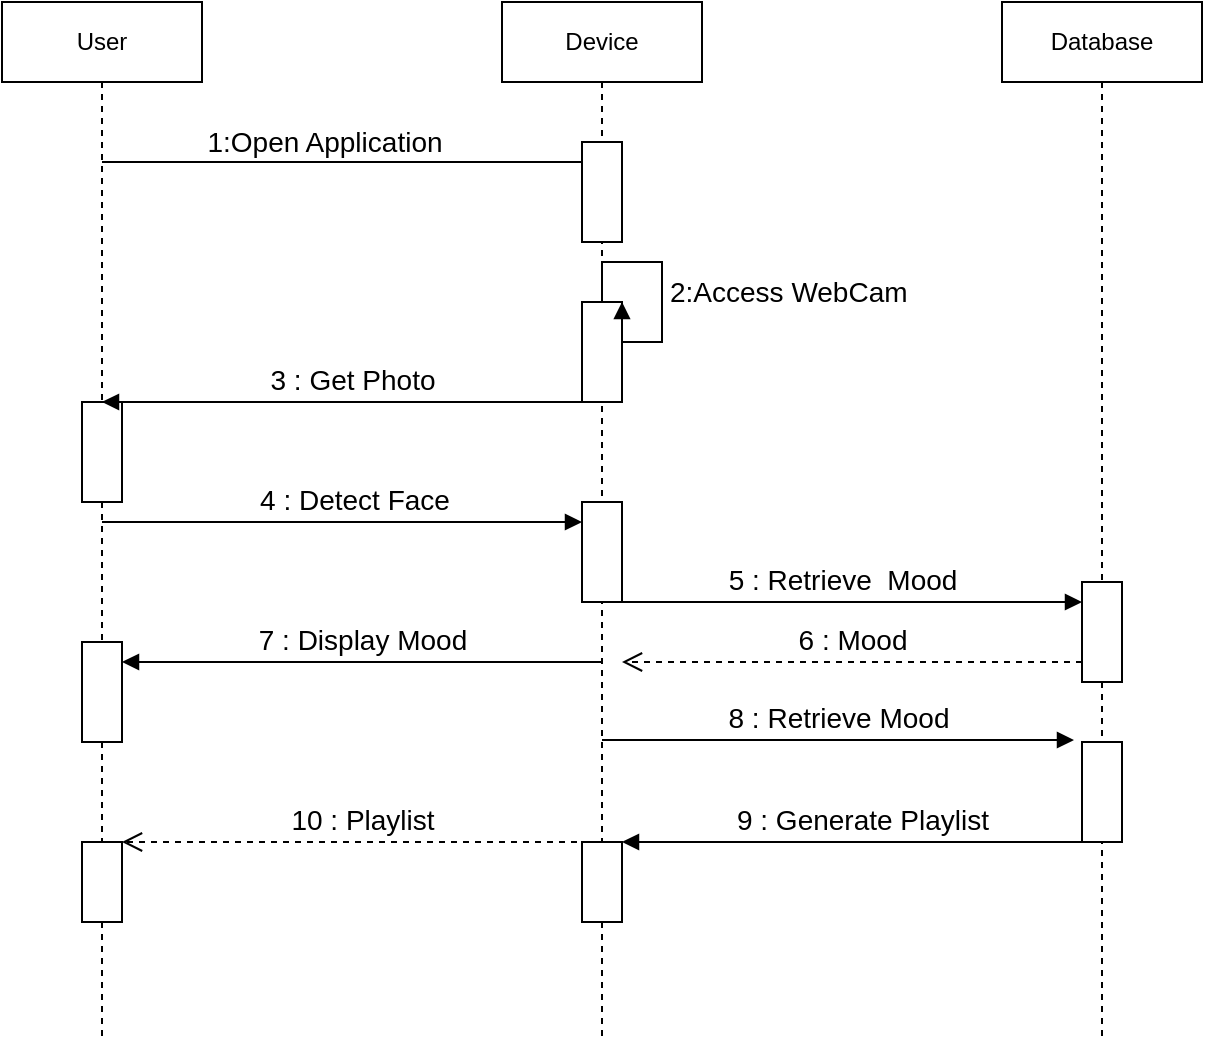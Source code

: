 <mxfile version="15.2.7" type="github">
  <diagram id="mHaFDvIf69IDbu5H4AM7" name="Page-1">
    <mxGraphModel dx="1102" dy="522" grid="1" gridSize="10" guides="1" tooltips="1" connect="1" arrows="1" fold="1" page="1" pageScale="1" pageWidth="850" pageHeight="1100" math="0" shadow="0">
      <root>
        <mxCell id="0" />
        <mxCell id="1" parent="0" />
        <mxCell id="Erq4Kn2jwzcBTeVYQUEs-11" value="" style="html=1;verticalAlign=bottom;labelBackgroundColor=none;endArrow=block;endFill=1;" parent="1" source="Erq4Kn2jwzcBTeVYQUEs-14" target="Erq4Kn2jwzcBTeVYQUEs-13" edge="1">
          <mxGeometry width="160" relative="1" as="geometry">
            <mxPoint x="150" y="160" as="sourcePoint" />
            <mxPoint x="390" y="170" as="targetPoint" />
            <Array as="points">
              <mxPoint x="370" y="160" />
            </Array>
          </mxGeometry>
        </mxCell>
        <mxCell id="Erq4Kn2jwzcBTeVYQUEs-15" value="&lt;font style=&quot;font-size: 14px&quot;&gt;1:Open Application&lt;/font&gt;" style="edgeLabel;html=1;align=center;verticalAlign=middle;resizable=0;points=[];" parent="Erq4Kn2jwzcBTeVYQUEs-11" vertex="1" connectable="0">
          <mxGeometry x="-0.276" y="1" relative="1" as="geometry">
            <mxPoint x="20" y="-9" as="offset" />
          </mxGeometry>
        </mxCell>
        <mxCell id="Erq4Kn2jwzcBTeVYQUEs-13" value="Device" style="shape=umlLifeline;perimeter=lifelinePerimeter;whiteSpace=wrap;html=1;container=1;collapsible=0;recursiveResize=0;outlineConnect=0;" parent="1" vertex="1">
          <mxGeometry x="340" y="80" width="100" height="520" as="geometry" />
        </mxCell>
        <mxCell id="Erq4Kn2jwzcBTeVYQUEs-16" value="" style="html=1;points=[];perimeter=orthogonalPerimeter;" parent="Erq4Kn2jwzcBTeVYQUEs-13" vertex="1">
          <mxGeometry x="40" y="70" width="20" height="50" as="geometry" />
        </mxCell>
        <mxCell id="Erq4Kn2jwzcBTeVYQUEs-20" value="" style="html=1;points=[];perimeter=orthogonalPerimeter;" parent="Erq4Kn2jwzcBTeVYQUEs-13" vertex="1">
          <mxGeometry x="40" y="150" width="20" height="50" as="geometry" />
        </mxCell>
        <mxCell id="Erq4Kn2jwzcBTeVYQUEs-21" value="&lt;font style=&quot;font-size: 14px&quot;&gt;2:Access WebCam&lt;/font&gt;" style="edgeStyle=orthogonalEdgeStyle;html=1;align=left;spacingLeft=2;endArrow=block;rounded=0;entryX=1;entryY=0;" parent="Erq4Kn2jwzcBTeVYQUEs-13" target="Erq4Kn2jwzcBTeVYQUEs-20" edge="1">
          <mxGeometry relative="1" as="geometry">
            <mxPoint x="50" y="150" as="sourcePoint" />
            <Array as="points">
              <mxPoint x="50" y="130" />
              <mxPoint x="80" y="130" />
              <mxPoint x="80" y="170" />
            </Array>
          </mxGeometry>
        </mxCell>
        <mxCell id="n5okUxdJcMYH6oFWwPSs-4" value="" style="html=1;points=[];perimeter=orthogonalPerimeter;" vertex="1" parent="Erq4Kn2jwzcBTeVYQUEs-13">
          <mxGeometry x="40" y="250" width="20" height="50" as="geometry" />
        </mxCell>
        <mxCell id="n5okUxdJcMYH6oFWwPSs-21" value="" style="html=1;points=[];perimeter=orthogonalPerimeter;" vertex="1" parent="Erq4Kn2jwzcBTeVYQUEs-13">
          <mxGeometry x="40" y="420" width="20" height="40" as="geometry" />
        </mxCell>
        <mxCell id="Erq4Kn2jwzcBTeVYQUEs-14" value="User" style="shape=umlLifeline;perimeter=lifelinePerimeter;whiteSpace=wrap;html=1;container=1;collapsible=0;recursiveResize=0;outlineConnect=0;" parent="1" vertex="1">
          <mxGeometry x="90" y="80" width="100" height="520" as="geometry" />
        </mxCell>
        <mxCell id="n5okUxdJcMYH6oFWwPSs-1" value="" style="html=1;points=[];perimeter=orthogonalPerimeter;" vertex="1" parent="Erq4Kn2jwzcBTeVYQUEs-14">
          <mxGeometry x="40" y="200" width="20" height="50" as="geometry" />
        </mxCell>
        <mxCell id="n5okUxdJcMYH6oFWwPSs-11" value="" style="html=1;points=[];perimeter=orthogonalPerimeter;" vertex="1" parent="Erq4Kn2jwzcBTeVYQUEs-14">
          <mxGeometry x="40" y="320" width="20" height="50" as="geometry" />
        </mxCell>
        <mxCell id="n5okUxdJcMYH6oFWwPSs-24" value="" style="html=1;points=[];perimeter=orthogonalPerimeter;" vertex="1" parent="Erq4Kn2jwzcBTeVYQUEs-14">
          <mxGeometry x="40" y="420" width="20" height="40" as="geometry" />
        </mxCell>
        <mxCell id="n5okUxdJcMYH6oFWwPSs-2" value="&lt;font style=&quot;font-size: 14px&quot;&gt;3 : Get Photo&lt;/font&gt;" style="html=1;verticalAlign=bottom;endArrow=block;" edge="1" parent="1" source="Erq4Kn2jwzcBTeVYQUEs-13" target="Erq4Kn2jwzcBTeVYQUEs-14">
          <mxGeometry width="80" relative="1" as="geometry">
            <mxPoint x="260" y="290" as="sourcePoint" />
            <mxPoint x="340" y="290" as="targetPoint" />
            <Array as="points">
              <mxPoint x="290" y="280" />
            </Array>
          </mxGeometry>
        </mxCell>
        <mxCell id="n5okUxdJcMYH6oFWwPSs-3" value="&lt;font style=&quot;font-size: 14px&quot;&gt;4 : Detect Face&lt;/font&gt;" style="html=1;verticalAlign=bottom;endArrow=block;" edge="1" parent="1" source="Erq4Kn2jwzcBTeVYQUEs-14">
          <mxGeometry x="0.044" width="80" relative="1" as="geometry">
            <mxPoint x="380" y="270" as="sourcePoint" />
            <mxPoint x="380" y="340" as="targetPoint" />
            <Array as="points">
              <mxPoint x="330" y="340" />
            </Array>
            <mxPoint as="offset" />
          </mxGeometry>
        </mxCell>
        <mxCell id="n5okUxdJcMYH6oFWwPSs-5" value="Database" style="shape=umlLifeline;perimeter=lifelinePerimeter;whiteSpace=wrap;html=1;container=1;collapsible=0;recursiveResize=0;outlineConnect=0;" vertex="1" parent="1">
          <mxGeometry x="590" y="80" width="100" height="520" as="geometry" />
        </mxCell>
        <mxCell id="n5okUxdJcMYH6oFWwPSs-7" value="" style="html=1;points=[];perimeter=orthogonalPerimeter;" vertex="1" parent="n5okUxdJcMYH6oFWwPSs-5">
          <mxGeometry x="40" y="290" width="20" height="50" as="geometry" />
        </mxCell>
        <mxCell id="n5okUxdJcMYH6oFWwPSs-12" value="" style="html=1;points=[];perimeter=orthogonalPerimeter;" vertex="1" parent="n5okUxdJcMYH6oFWwPSs-5">
          <mxGeometry x="40" y="370" width="20" height="50" as="geometry" />
        </mxCell>
        <mxCell id="n5okUxdJcMYH6oFWwPSs-6" value="&lt;font style=&quot;font-size: 14px&quot;&gt;5 : Retrieve&amp;nbsp; Mood&lt;/font&gt;" style="html=1;verticalAlign=bottom;endArrow=block;" edge="1" parent="1" source="Erq4Kn2jwzcBTeVYQUEs-13">
          <mxGeometry width="80" relative="1" as="geometry">
            <mxPoint x="380" y="260" as="sourcePoint" />
            <mxPoint x="630" y="380" as="targetPoint" />
            <Array as="points">
              <mxPoint x="550" y="380" />
            </Array>
          </mxGeometry>
        </mxCell>
        <mxCell id="n5okUxdJcMYH6oFWwPSs-8" value="&lt;font style=&quot;font-size: 14px&quot;&gt;6 : Mood&lt;/font&gt;" style="html=1;verticalAlign=bottom;endArrow=open;dashed=1;endSize=8;" edge="1" parent="1">
          <mxGeometry relative="1" as="geometry">
            <mxPoint x="630" y="410" as="sourcePoint" />
            <mxPoint x="400" y="410" as="targetPoint" />
            <Array as="points">
              <mxPoint x="560" y="410" />
              <mxPoint x="450" y="410" />
            </Array>
          </mxGeometry>
        </mxCell>
        <mxCell id="n5okUxdJcMYH6oFWwPSs-10" value="&lt;font style=&quot;font-size: 14px&quot;&gt;7 : Display Mood&lt;/font&gt;" style="html=1;verticalAlign=bottom;endArrow=block;" edge="1" parent="1" source="Erq4Kn2jwzcBTeVYQUEs-13">
          <mxGeometry width="80" relative="1" as="geometry">
            <mxPoint x="380" y="260" as="sourcePoint" />
            <mxPoint x="150" y="410" as="targetPoint" />
            <Array as="points">
              <mxPoint x="290" y="410" />
            </Array>
          </mxGeometry>
        </mxCell>
        <mxCell id="n5okUxdJcMYH6oFWwPSs-14" value="&lt;font style=&quot;font-size: 14px&quot;&gt;8 : Retrieve Mood&lt;/font&gt;" style="html=1;verticalAlign=bottom;endArrow=block;entryX=-0.2;entryY=-0.02;entryDx=0;entryDy=0;entryPerimeter=0;" edge="1" parent="1" source="Erq4Kn2jwzcBTeVYQUEs-13" target="n5okUxdJcMYH6oFWwPSs-12">
          <mxGeometry width="80" relative="1" as="geometry">
            <mxPoint x="380" y="550" as="sourcePoint" />
            <mxPoint x="460" y="550" as="targetPoint" />
          </mxGeometry>
        </mxCell>
        <mxCell id="n5okUxdJcMYH6oFWwPSs-22" value="&lt;span style=&quot;font-size: 14px&quot;&gt;9 :&amp;nbsp;Generate Playlist&lt;/span&gt;" style="html=1;verticalAlign=bottom;endArrow=block;" edge="1" parent="1" source="n5okUxdJcMYH6oFWwPSs-5">
          <mxGeometry width="80" relative="1" as="geometry">
            <mxPoint x="380" y="590" as="sourcePoint" />
            <mxPoint x="400" y="500" as="targetPoint" />
          </mxGeometry>
        </mxCell>
        <mxCell id="n5okUxdJcMYH6oFWwPSs-23" value="&lt;font style=&quot;font-size: 14px&quot;&gt;10 : Playlist&lt;/font&gt;" style="html=1;verticalAlign=bottom;endArrow=open;dashed=1;endSize=8;" edge="1" parent="1" source="Erq4Kn2jwzcBTeVYQUEs-13">
          <mxGeometry relative="1" as="geometry">
            <mxPoint x="380" y="490" as="sourcePoint" />
            <mxPoint x="150" y="500" as="targetPoint" />
            <Array as="points">
              <mxPoint x="340" y="500" />
            </Array>
          </mxGeometry>
        </mxCell>
      </root>
    </mxGraphModel>
  </diagram>
</mxfile>
